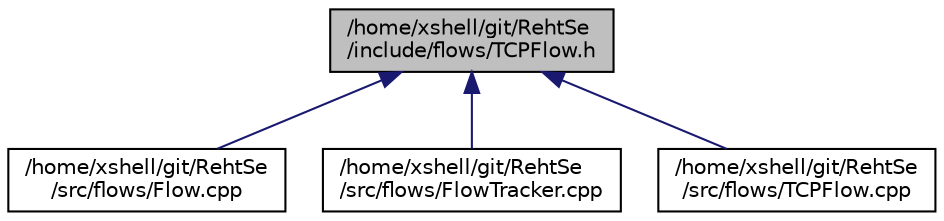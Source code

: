 digraph "/home/xshell/git/RehtSe/include/flows/TCPFlow.h"
{
  edge [fontname="Helvetica",fontsize="10",labelfontname="Helvetica",labelfontsize="10"];
  node [fontname="Helvetica",fontsize="10",shape=record];
  Node1 [label="/home/xshell/git/RehtSe\l/include/flows/TCPFlow.h",height=0.2,width=0.4,color="black", fillcolor="grey75", style="filled", fontcolor="black"];
  Node1 -> Node2 [dir="back",color="midnightblue",fontsize="10",style="solid"];
  Node2 [label="/home/xshell/git/RehtSe\l/src/flows/Flow.cpp",height=0.2,width=0.4,color="black", fillcolor="white", style="filled",URL="$_flow_8cpp.html"];
  Node1 -> Node3 [dir="back",color="midnightblue",fontsize="10",style="solid"];
  Node3 [label="/home/xshell/git/RehtSe\l/src/flows/FlowTracker.cpp",height=0.2,width=0.4,color="black", fillcolor="white", style="filled",URL="$_flow_tracker_8cpp.html"];
  Node1 -> Node4 [dir="back",color="midnightblue",fontsize="10",style="solid"];
  Node4 [label="/home/xshell/git/RehtSe\l/src/flows/TCPFlow.cpp",height=0.2,width=0.4,color="black", fillcolor="white", style="filled",URL="$_t_c_p_flow_8cpp.html"];
}
